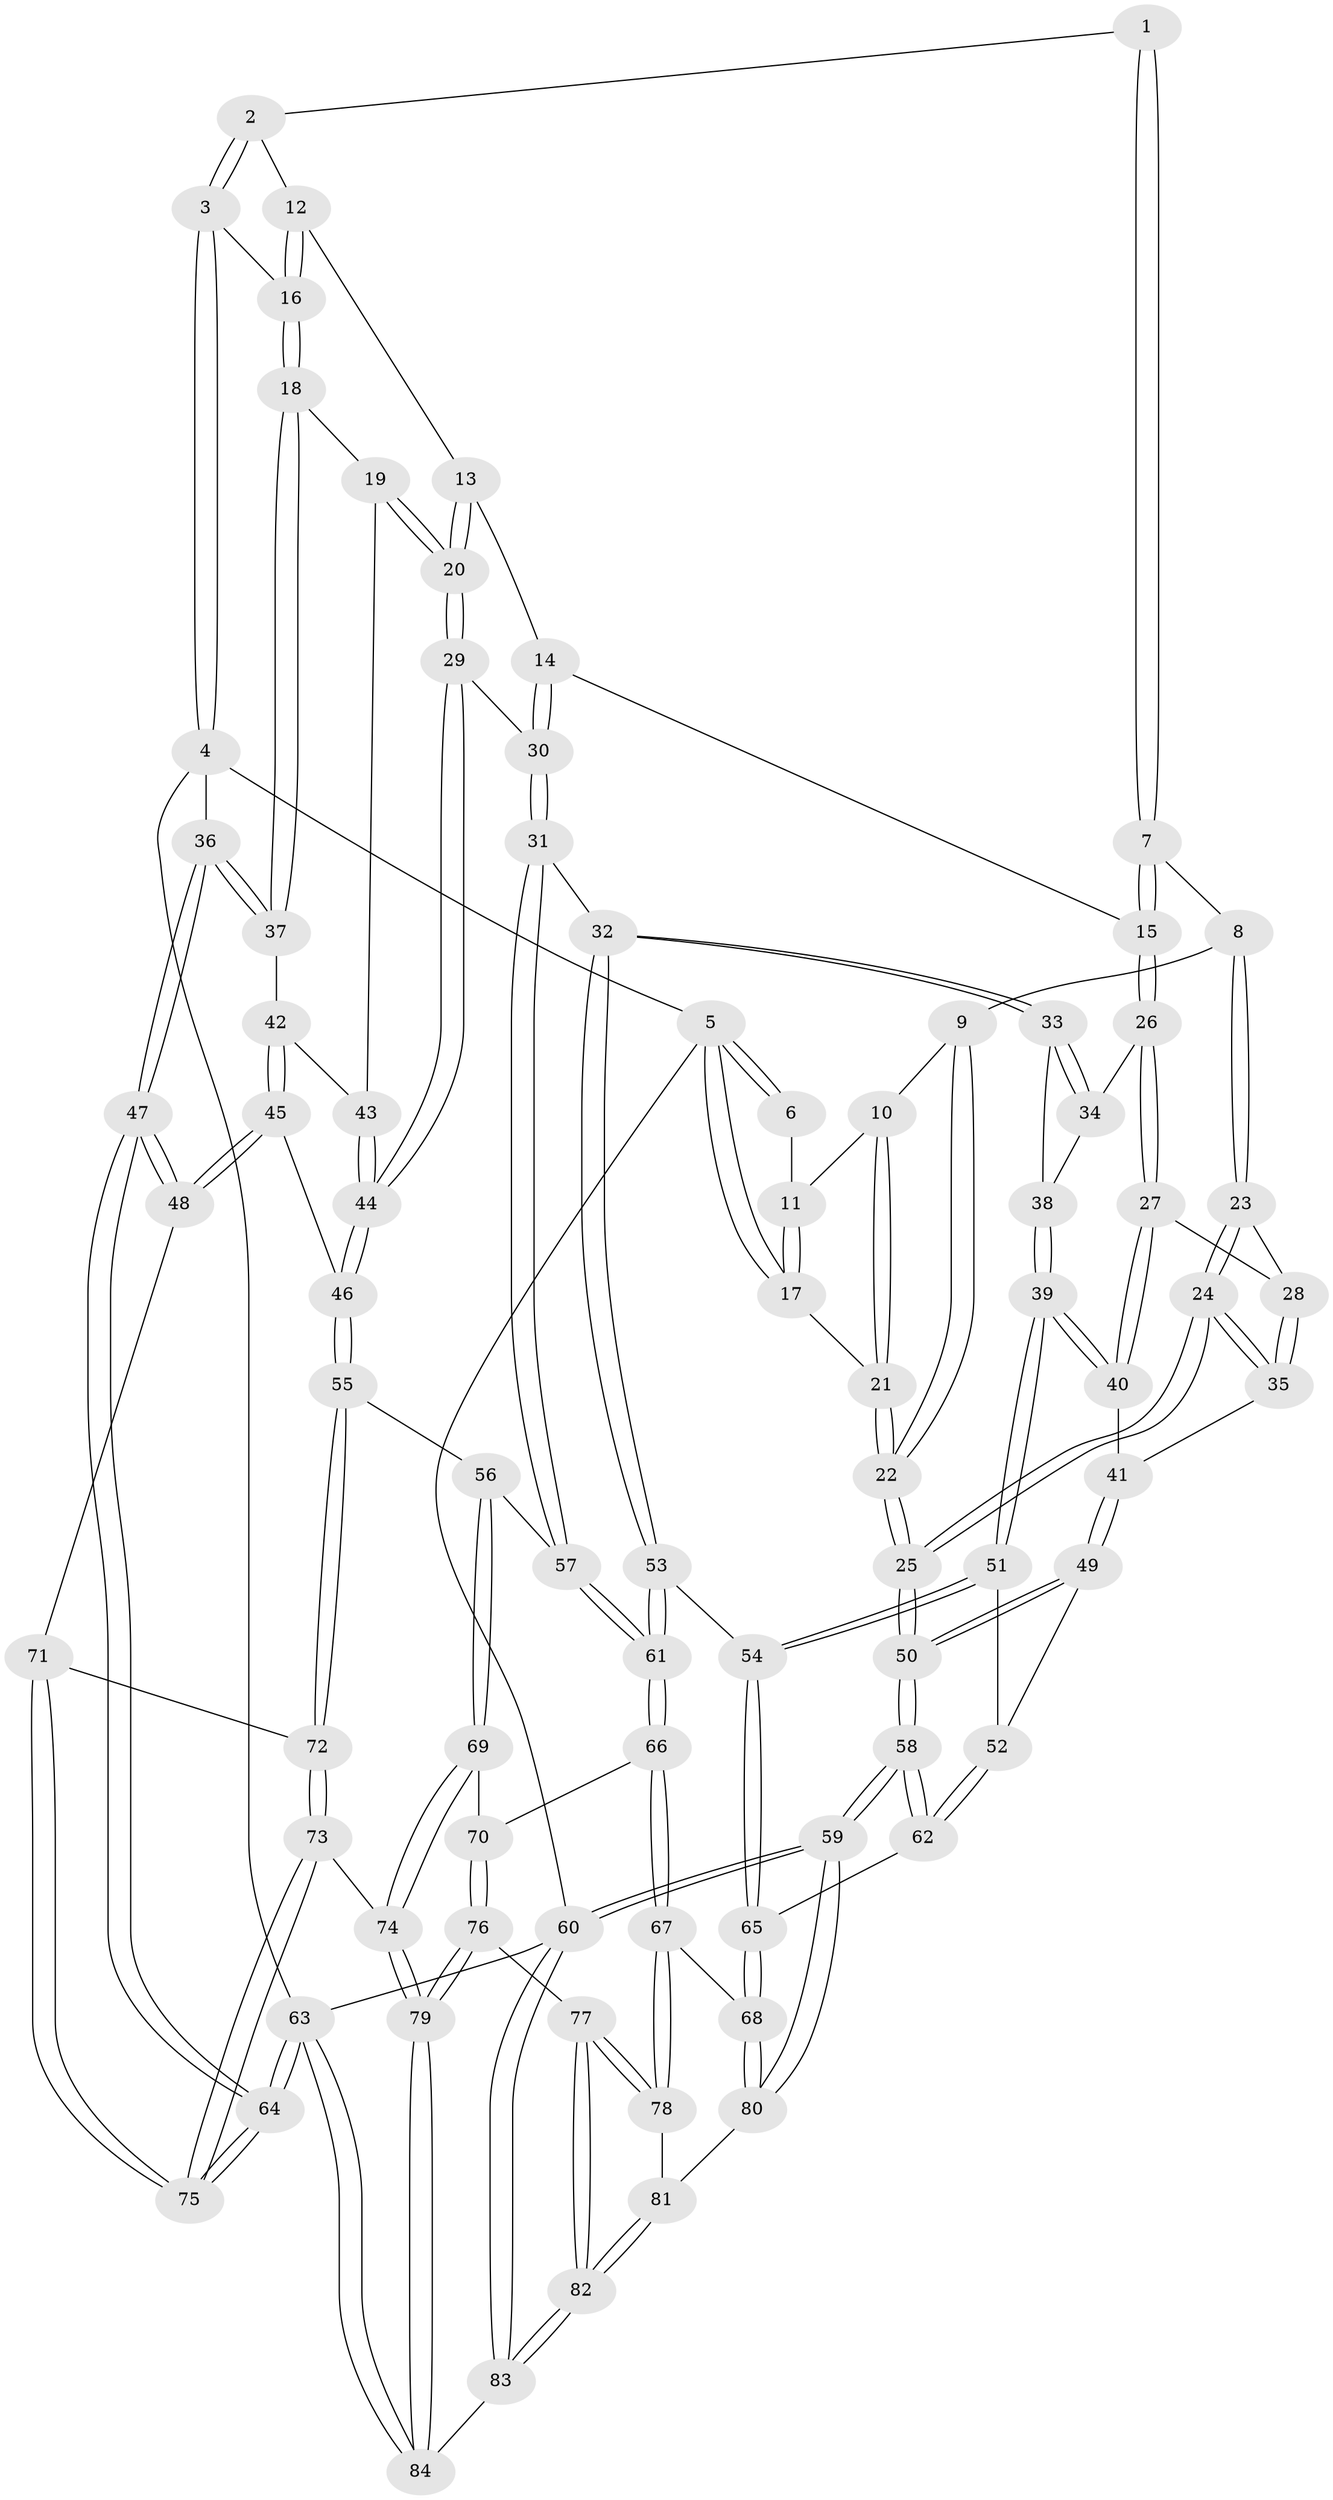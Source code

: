 // Generated by graph-tools (version 1.1) at 2025/27/03/15/25 16:27:57]
// undirected, 84 vertices, 207 edges
graph export_dot {
graph [start="1"]
  node [color=gray90,style=filled];
  1 [pos="+0.33245071258055403+0"];
  2 [pos="+0.7770028895237773+0"];
  3 [pos="+1+0"];
  4 [pos="+1+0"];
  5 [pos="+0+0"];
  6 [pos="+0.25964397260392846+0"];
  7 [pos="+0.38669203198123264+0.11611469592964557"];
  8 [pos="+0.16216185199527064+0.1988576278476242"];
  9 [pos="+0.1516260875838958+0.18716703664670029"];
  10 [pos="+0.11798186972071861+0.12352695377421154"];
  11 [pos="+0.12032296342294099+0.09644932174734644"];
  12 [pos="+0.6632910203342746+0.05964549341324753"];
  13 [pos="+0.6235352408827743+0.11233499163162902"];
  14 [pos="+0.4573765024731975+0.1979316868875279"];
  15 [pos="+0.4360235536774502+0.19420614423648244"];
  16 [pos="+0.7974315925279206+0.2750863702669593"];
  17 [pos="+0+0"];
  18 [pos="+0.7971013007964455+0.2768972809170157"];
  19 [pos="+0.7316559701624601+0.3198802609659393"];
  20 [pos="+0.6992216597240767+0.33392964215331855"];
  21 [pos="+0+0.24222350075449672"];
  22 [pos="+0+0.3741600811325028"];
  23 [pos="+0.17607722762834493+0.2631237985470593"];
  24 [pos="+0.035854465212586825+0.41256337778133634"];
  25 [pos="+0+0.5042313121580431"];
  26 [pos="+0.3740817843736499+0.2868509436248781"];
  27 [pos="+0.28259258618046623+0.3206796080510626"];
  28 [pos="+0.17854083189172265+0.2646004816687004"];
  29 [pos="+0.6755622134206761+0.35602823816002416"];
  30 [pos="+0.6273605579959852+0.37482500451265754"];
  31 [pos="+0.5856617049773091+0.44368800287071647"];
  32 [pos="+0.5361349339870876+0.45793849052036023"];
  33 [pos="+0.4874687169934031+0.438785134968269"];
  34 [pos="+0.37413875336566077+0.28699603539494634"];
  35 [pos="+0.1927582975083061+0.426392057684745"];
  36 [pos="+1+0.30978804654675507"];
  37 [pos="+0.9432051013284718+0.34579924976176174"];
  38 [pos="+0.3763470880592975+0.4532371260011998"];
  39 [pos="+0.36035979683521363+0.4665002320250491"];
  40 [pos="+0.26953319305165735+0.38185474360905536"];
  41 [pos="+0.2284584776175459+0.4327697505162042"];
  42 [pos="+0.9027587125578224+0.4162871238971564"];
  43 [pos="+0.8392828993568169+0.4337639202104768"];
  44 [pos="+0.7924531784885731+0.503609792623102"];
  45 [pos="+0.9039264507313381+0.5873700782957464"];
  46 [pos="+0.8103704547448816+0.5753723619697293"];
  47 [pos="+1+0.6879171818423289"];
  48 [pos="+0.9367522018540143+0.6050705729002257"];
  49 [pos="+0.2352869931066973+0.46807269867530193"];
  50 [pos="+0+0.6124963154724028"];
  51 [pos="+0.33436565476048763+0.5470268271470045"];
  52 [pos="+0.25561038349919396+0.5177252463199165"];
  53 [pos="+0.44040900526190724+0.5937872822031235"];
  54 [pos="+0.3598195765826227+0.5923898843322412"];
  55 [pos="+0.7533861253545314+0.6068644950460795"];
  56 [pos="+0.6722206003295759+0.5979158660135686"];
  57 [pos="+0.6456118497107882+0.5740482812462443"];
  58 [pos="+0+0.6495803200525595"];
  59 [pos="+0+1"];
  60 [pos="+0+1"];
  61 [pos="+0.4921043517446798+0.6514255740632956"];
  62 [pos="+0.0730915222851141+0.6436533500032124"];
  63 [pos="+1+1"];
  64 [pos="+1+1"];
  65 [pos="+0.291913212510404+0.7079490326478083"];
  66 [pos="+0.5010770047308403+0.6897230330046146"];
  67 [pos="+0.4341055788443353+0.7774859947641576"];
  68 [pos="+0.3048384380898386+0.7413187295774054"];
  69 [pos="+0.6190635319078368+0.7212948933957104"];
  70 [pos="+0.5438414615405034+0.7105991827900142"];
  71 [pos="+0.840122868242954+0.7119857690182891"];
  72 [pos="+0.7629918364764197+0.7258768145544405"];
  73 [pos="+0.7424386599642478+0.8242993133831451"];
  74 [pos="+0.6739571488784387+0.8270177199078141"];
  75 [pos="+0.9203701267528044+0.931036673042447"];
  76 [pos="+0.535588525976688+0.9083816086415111"];
  77 [pos="+0.48631445025649256+0.8854063052503501"];
  78 [pos="+0.48158890244692604+0.879564822841121"];
  79 [pos="+0.5580273779429492+0.9232705382662357"];
  80 [pos="+0.2773076083040862+0.8251124577659592"];
  81 [pos="+0.30907785005897176+0.861707606640656"];
  82 [pos="+0.34314689896286454+0.9714709436659934"];
  83 [pos="+0.22699765000426517+1"];
  84 [pos="+0.5948801924997245+1"];
  1 -- 2;
  1 -- 7;
  1 -- 7;
  2 -- 3;
  2 -- 3;
  2 -- 12;
  3 -- 4;
  3 -- 4;
  3 -- 16;
  4 -- 5;
  4 -- 36;
  4 -- 63;
  5 -- 6;
  5 -- 6;
  5 -- 17;
  5 -- 17;
  5 -- 60;
  6 -- 11;
  7 -- 8;
  7 -- 15;
  7 -- 15;
  8 -- 9;
  8 -- 23;
  8 -- 23;
  9 -- 10;
  9 -- 22;
  9 -- 22;
  10 -- 11;
  10 -- 21;
  10 -- 21;
  11 -- 17;
  11 -- 17;
  12 -- 13;
  12 -- 16;
  12 -- 16;
  13 -- 14;
  13 -- 20;
  13 -- 20;
  14 -- 15;
  14 -- 30;
  14 -- 30;
  15 -- 26;
  15 -- 26;
  16 -- 18;
  16 -- 18;
  17 -- 21;
  18 -- 19;
  18 -- 37;
  18 -- 37;
  19 -- 20;
  19 -- 20;
  19 -- 43;
  20 -- 29;
  20 -- 29;
  21 -- 22;
  21 -- 22;
  22 -- 25;
  22 -- 25;
  23 -- 24;
  23 -- 24;
  23 -- 28;
  24 -- 25;
  24 -- 25;
  24 -- 35;
  24 -- 35;
  25 -- 50;
  25 -- 50;
  26 -- 27;
  26 -- 27;
  26 -- 34;
  27 -- 28;
  27 -- 40;
  27 -- 40;
  28 -- 35;
  28 -- 35;
  29 -- 30;
  29 -- 44;
  29 -- 44;
  30 -- 31;
  30 -- 31;
  31 -- 32;
  31 -- 57;
  31 -- 57;
  32 -- 33;
  32 -- 33;
  32 -- 53;
  32 -- 53;
  33 -- 34;
  33 -- 34;
  33 -- 38;
  34 -- 38;
  35 -- 41;
  36 -- 37;
  36 -- 37;
  36 -- 47;
  36 -- 47;
  37 -- 42;
  38 -- 39;
  38 -- 39;
  39 -- 40;
  39 -- 40;
  39 -- 51;
  39 -- 51;
  40 -- 41;
  41 -- 49;
  41 -- 49;
  42 -- 43;
  42 -- 45;
  42 -- 45;
  43 -- 44;
  43 -- 44;
  44 -- 46;
  44 -- 46;
  45 -- 46;
  45 -- 48;
  45 -- 48;
  46 -- 55;
  46 -- 55;
  47 -- 48;
  47 -- 48;
  47 -- 64;
  47 -- 64;
  48 -- 71;
  49 -- 50;
  49 -- 50;
  49 -- 52;
  50 -- 58;
  50 -- 58;
  51 -- 52;
  51 -- 54;
  51 -- 54;
  52 -- 62;
  52 -- 62;
  53 -- 54;
  53 -- 61;
  53 -- 61;
  54 -- 65;
  54 -- 65;
  55 -- 56;
  55 -- 72;
  55 -- 72;
  56 -- 57;
  56 -- 69;
  56 -- 69;
  57 -- 61;
  57 -- 61;
  58 -- 59;
  58 -- 59;
  58 -- 62;
  58 -- 62;
  59 -- 60;
  59 -- 60;
  59 -- 80;
  59 -- 80;
  60 -- 83;
  60 -- 83;
  60 -- 63;
  61 -- 66;
  61 -- 66;
  62 -- 65;
  63 -- 64;
  63 -- 64;
  63 -- 84;
  63 -- 84;
  64 -- 75;
  64 -- 75;
  65 -- 68;
  65 -- 68;
  66 -- 67;
  66 -- 67;
  66 -- 70;
  67 -- 68;
  67 -- 78;
  67 -- 78;
  68 -- 80;
  68 -- 80;
  69 -- 70;
  69 -- 74;
  69 -- 74;
  70 -- 76;
  70 -- 76;
  71 -- 72;
  71 -- 75;
  71 -- 75;
  72 -- 73;
  72 -- 73;
  73 -- 74;
  73 -- 75;
  73 -- 75;
  74 -- 79;
  74 -- 79;
  76 -- 77;
  76 -- 79;
  76 -- 79;
  77 -- 78;
  77 -- 78;
  77 -- 82;
  77 -- 82;
  78 -- 81;
  79 -- 84;
  79 -- 84;
  80 -- 81;
  81 -- 82;
  81 -- 82;
  82 -- 83;
  82 -- 83;
  83 -- 84;
}
